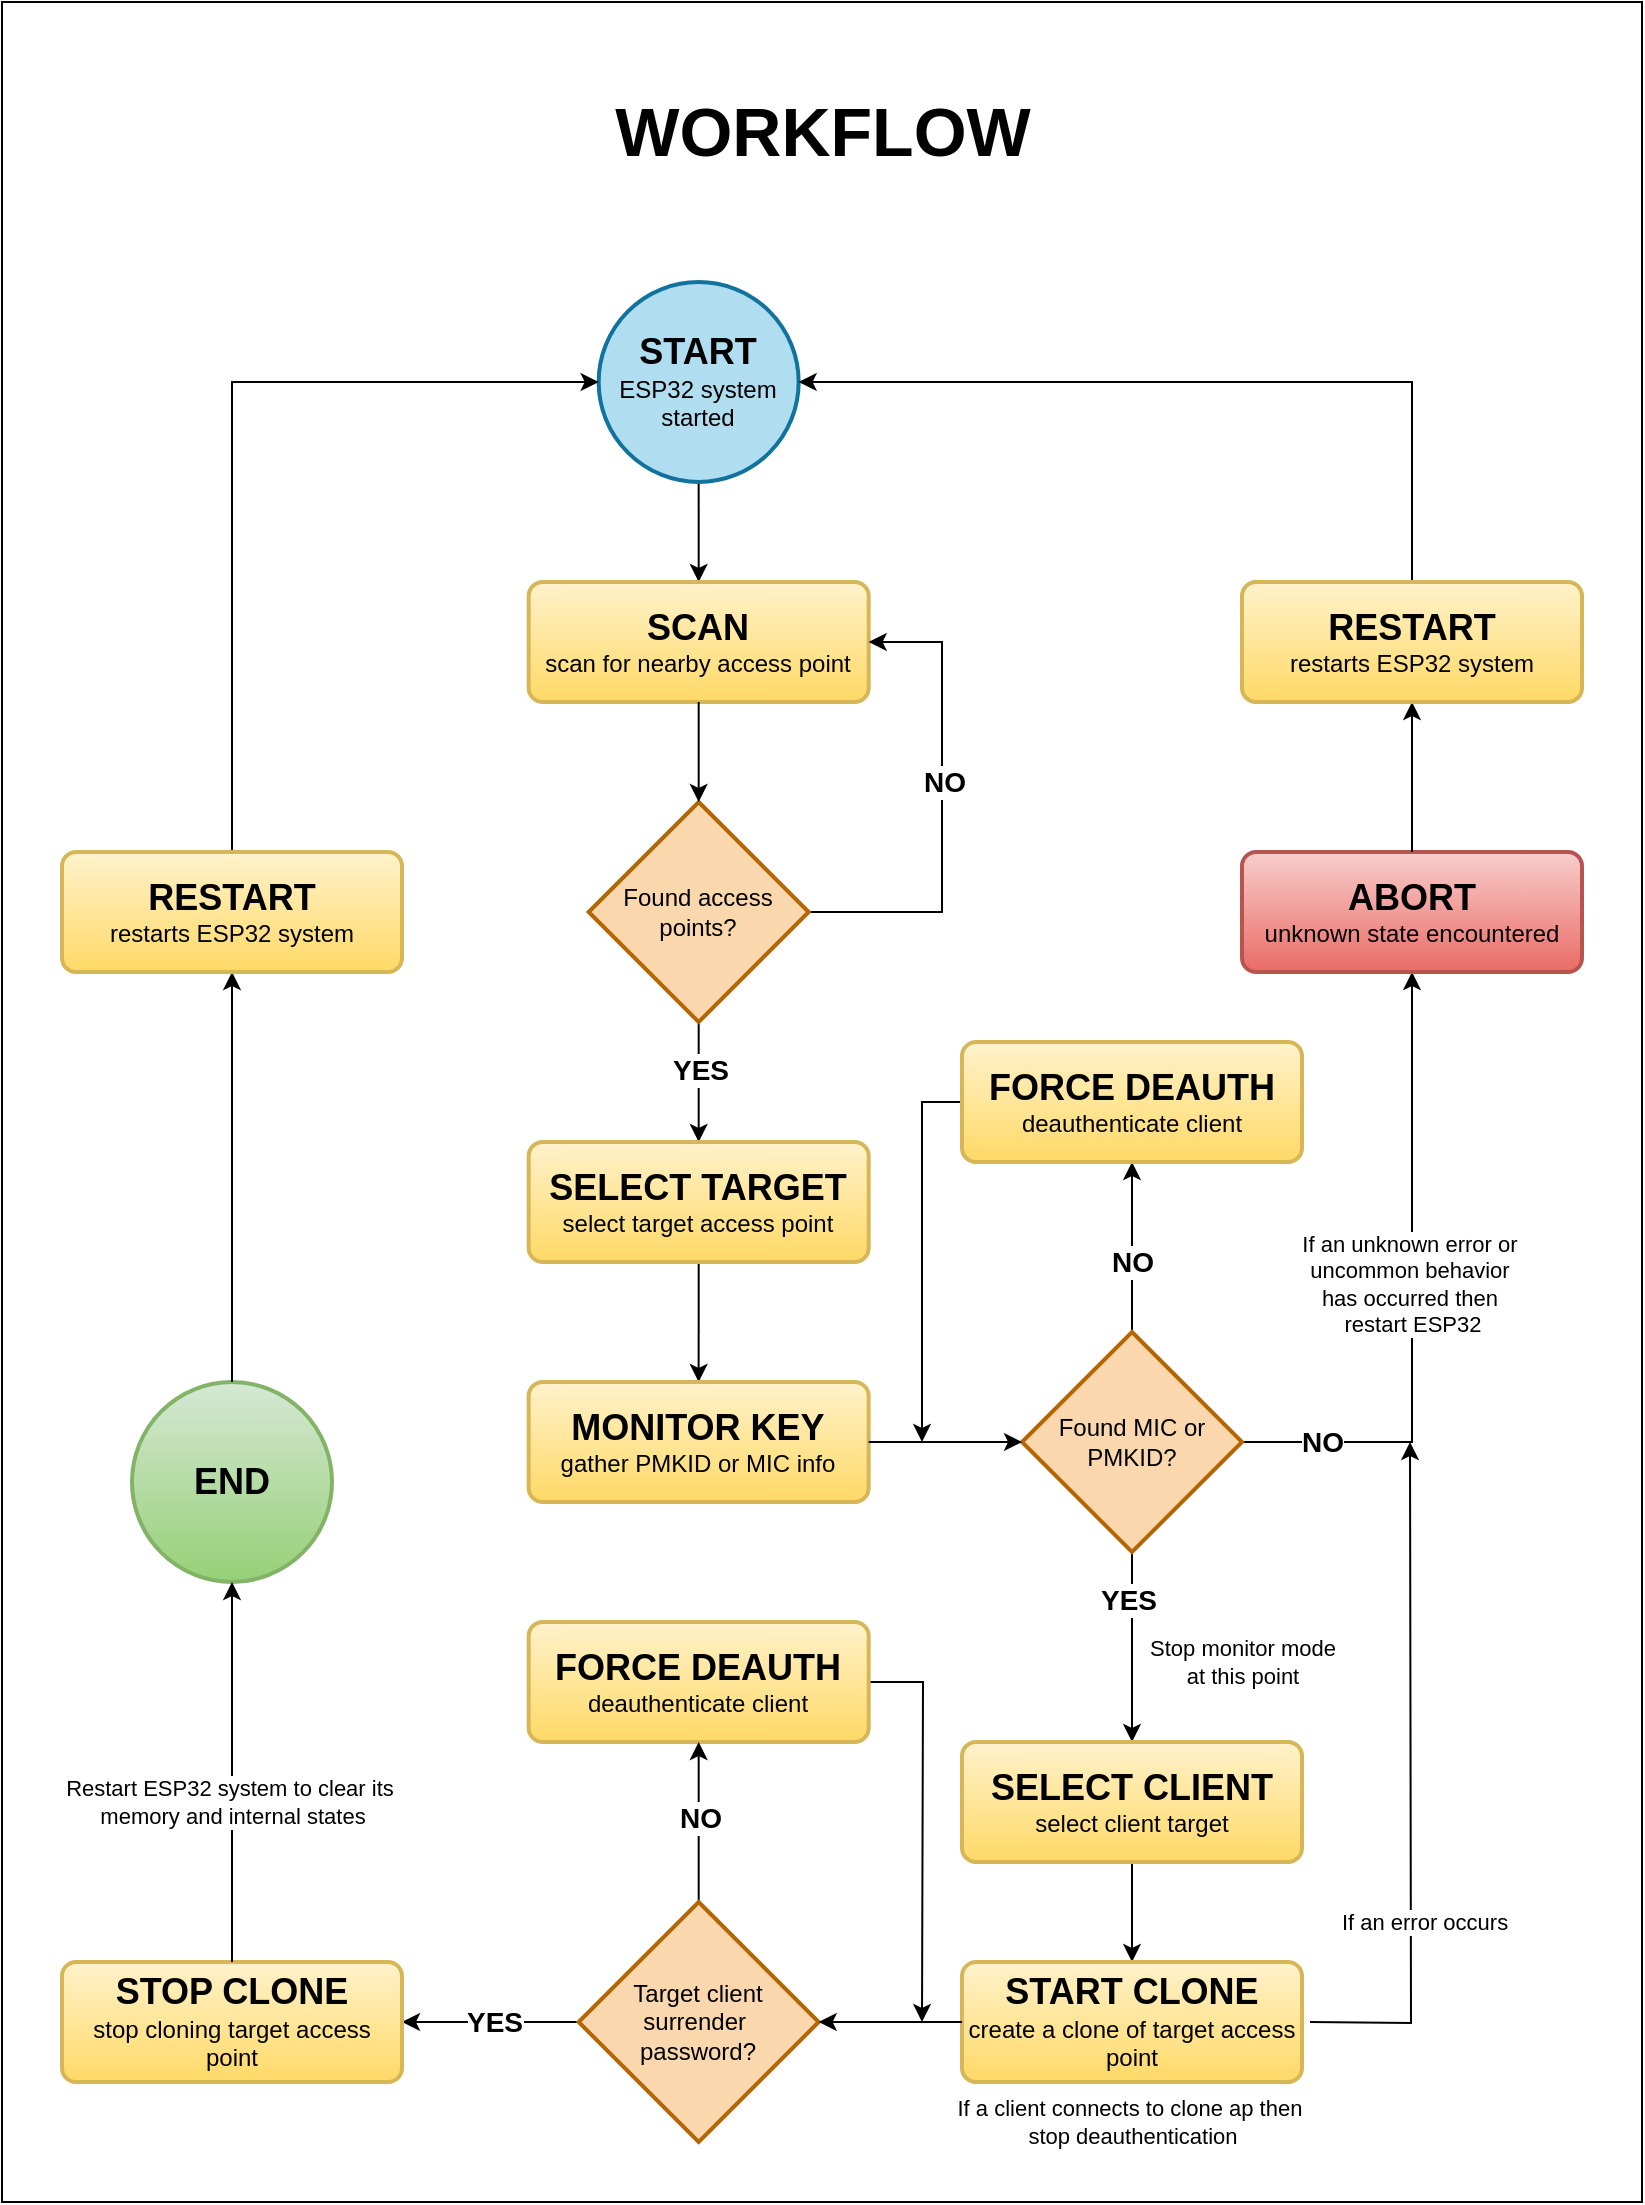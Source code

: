 <mxfile version="24.7.13">
  <diagram name="Page-1" id="7qdrNlaKV9F5GlL-gxm-">
    <mxGraphModel dx="2607" dy="1356" grid="1" gridSize="10" guides="1" tooltips="1" connect="1" arrows="1" fold="1" page="1" pageScale="1" pageWidth="850" pageHeight="1100" math="0" shadow="0">
      <root>
        <mxCell id="0" />
        <mxCell id="1" parent="0" />
        <mxCell id="1T0cC1ujduN68U7muhWT-10" value="" style="rounded=0;whiteSpace=wrap;html=1;" vertex="1" parent="1">
          <mxGeometry x="10" width="820" height="1100" as="geometry" />
        </mxCell>
        <mxCell id="oIa77kfBeQP7X01vgW1A-3" style="edgeStyle=orthogonalEdgeStyle;rounded=0;orthogonalLoop=1;jettySize=auto;html=1;entryX=0.5;entryY=0;entryDx=0;entryDy=0;exitX=0.5;exitY=1;exitDx=0;exitDy=0;exitPerimeter=0;" parent="1" source="oIa77kfBeQP7X01vgW1A-38" target="oIa77kfBeQP7X01vgW1A-2" edge="1">
          <mxGeometry relative="1" as="geometry">
            <mxPoint x="358.333" y="240.0" as="sourcePoint" />
          </mxGeometry>
        </mxCell>
        <mxCell id="oIa77kfBeQP7X01vgW1A-2" value="&lt;div style=&quot;&quot;&gt;&lt;font style=&quot;font-size: 18px;&quot;&gt;&lt;b&gt;SCAN&lt;/b&gt;&lt;/font&gt;&lt;/div&gt;&lt;div style=&quot;&quot;&gt;&lt;font style=&quot;font-size: 12px;&quot;&gt;scan for nearby access point&lt;/font&gt;&lt;/div&gt;" style="rounded=1;whiteSpace=wrap;html=1;absoluteArcSize=1;arcSize=14;strokeWidth=2;fillColor=#fff2cc;strokeColor=#d6b656;gradientColor=#ffd966;" parent="1" vertex="1">
          <mxGeometry x="273.34" y="290" width="170" height="60" as="geometry" />
        </mxCell>
        <mxCell id="oIa77kfBeQP7X01vgW1A-5" style="edgeStyle=orthogonalEdgeStyle;rounded=0;orthogonalLoop=1;jettySize=auto;html=1;entryX=1;entryY=0.5;entryDx=0;entryDy=0;exitX=1;exitY=0.5;exitDx=0;exitDy=0;exitPerimeter=0;" parent="1" source="oIa77kfBeQP7X01vgW1A-4" target="oIa77kfBeQP7X01vgW1A-2" edge="1">
          <mxGeometry relative="1" as="geometry">
            <mxPoint x="570" y="390" as="targetPoint" />
            <Array as="points">
              <mxPoint x="480" y="455" />
              <mxPoint x="480" y="320" />
            </Array>
          </mxGeometry>
        </mxCell>
        <mxCell id="oIa77kfBeQP7X01vgW1A-7" value="&lt;b&gt;NO&lt;/b&gt;" style="edgeLabel;html=1;align=center;verticalAlign=middle;resizable=0;points=[];fontSize=14;" parent="oIa77kfBeQP7X01vgW1A-5" vertex="1" connectable="0">
          <mxGeometry x="-0.729" y="-1" relative="1" as="geometry">
            <mxPoint x="35" y="-66" as="offset" />
          </mxGeometry>
        </mxCell>
        <mxCell id="oIa77kfBeQP7X01vgW1A-10" style="edgeStyle=orthogonalEdgeStyle;rounded=0;orthogonalLoop=1;jettySize=auto;html=1;exitX=0.5;exitY=1;exitDx=0;exitDy=0;exitPerimeter=0;entryX=0.5;entryY=0;entryDx=0;entryDy=0;" parent="1" source="oIa77kfBeQP7X01vgW1A-4" target="oIa77kfBeQP7X01vgW1A-9" edge="1">
          <mxGeometry relative="1" as="geometry" />
        </mxCell>
        <mxCell id="oIa77kfBeQP7X01vgW1A-22" value="&lt;b&gt;&lt;font style=&quot;font-size: 14px;&quot;&gt;YES&lt;/font&gt;&lt;/b&gt;" style="edgeLabel;html=1;align=center;verticalAlign=middle;resizable=0;points=[];" parent="oIa77kfBeQP7X01vgW1A-10" vertex="1" connectable="0">
          <mxGeometry x="-0.206" y="-3" relative="1" as="geometry">
            <mxPoint x="3" as="offset" />
          </mxGeometry>
        </mxCell>
        <mxCell id="oIa77kfBeQP7X01vgW1A-4" value="Found access points?" style="strokeWidth=2;html=1;shape=mxgraph.flowchart.decision;whiteSpace=wrap;fillColor=#fad7ac;strokeColor=#b46504;" parent="1" vertex="1">
          <mxGeometry x="303.34" y="400" width="110" height="110" as="geometry" />
        </mxCell>
        <mxCell id="oIa77kfBeQP7X01vgW1A-6" style="edgeStyle=orthogonalEdgeStyle;rounded=0;orthogonalLoop=1;jettySize=auto;html=1;exitX=0.5;exitY=1;exitDx=0;exitDy=0;entryX=0.5;entryY=0;entryDx=0;entryDy=0;entryPerimeter=0;" parent="1" source="oIa77kfBeQP7X01vgW1A-2" target="oIa77kfBeQP7X01vgW1A-4" edge="1">
          <mxGeometry relative="1" as="geometry" />
        </mxCell>
        <mxCell id="oIa77kfBeQP7X01vgW1A-13" style="edgeStyle=orthogonalEdgeStyle;rounded=0;orthogonalLoop=1;jettySize=auto;html=1;exitX=0.5;exitY=1;exitDx=0;exitDy=0;entryX=0.5;entryY=0;entryDx=0;entryDy=0;" parent="1" source="oIa77kfBeQP7X01vgW1A-9" target="oIa77kfBeQP7X01vgW1A-12" edge="1">
          <mxGeometry relative="1" as="geometry" />
        </mxCell>
        <mxCell id="oIa77kfBeQP7X01vgW1A-9" value="&lt;div style=&quot;&quot;&gt;&lt;font style=&quot;font-size: 18px;&quot;&gt;&lt;b&gt;SELECT TARGET&lt;/b&gt;&lt;/font&gt;&lt;/div&gt;&lt;div style=&quot;&quot;&gt;&lt;font style=&quot;font-size: 12px;&quot;&gt;select target access point&lt;/font&gt;&lt;/div&gt;" style="rounded=1;whiteSpace=wrap;html=1;absoluteArcSize=1;arcSize=14;strokeWidth=2;fillColor=#fff2cc;gradientColor=#ffd966;strokeColor=#d6b656;" parent="1" vertex="1">
          <mxGeometry x="273.34" y="570" width="170" height="60" as="geometry" />
        </mxCell>
        <mxCell id="oIa77kfBeQP7X01vgW1A-12" value="&lt;div&gt;&lt;span style=&quot;font-size: 18px;&quot;&gt;&lt;b&gt;MONITOR KEY&lt;/b&gt;&lt;/span&gt;&lt;/div&gt;&lt;div&gt;gather PMKID or MIC info&lt;/div&gt;" style="rounded=1;whiteSpace=wrap;html=1;absoluteArcSize=1;arcSize=14;strokeWidth=2;fillColor=#fff2cc;gradientColor=#ffd966;strokeColor=#d6b656;" parent="1" vertex="1">
          <mxGeometry x="273.33" y="690" width="170" height="60" as="geometry" />
        </mxCell>
        <mxCell id="si8x5eo3FcuWUYXSkawT-3" style="edgeStyle=orthogonalEdgeStyle;rounded=0;orthogonalLoop=1;jettySize=auto;html=1;exitX=1;exitY=0.5;exitDx=0;exitDy=0;exitPerimeter=0;entryX=0.5;entryY=1;entryDx=0;entryDy=0;" parent="1" source="oIa77kfBeQP7X01vgW1A-14" target="si8x5eo3FcuWUYXSkawT-2" edge="1">
          <mxGeometry relative="1" as="geometry" />
        </mxCell>
        <mxCell id="si8x5eo3FcuWUYXSkawT-6" value="If an unknown error or&amp;nbsp;&lt;div&gt;uncommon behavior&amp;nbsp;&lt;/div&gt;&lt;div&gt;has occurred then&amp;nbsp;&lt;/div&gt;&lt;div&gt;restart ESP32&lt;/div&gt;" style="edgeLabel;html=1;align=center;verticalAlign=middle;resizable=0;points=[];" parent="si8x5eo3FcuWUYXSkawT-3" vertex="1" connectable="0">
          <mxGeometry x="0.222" y="3" relative="1" as="geometry">
            <mxPoint x="3" y="31" as="offset" />
          </mxGeometry>
        </mxCell>
        <mxCell id="si8x5eo3FcuWUYXSkawT-35" value="&lt;b&gt;&lt;font style=&quot;font-size: 14px;&quot;&gt;NO&lt;/font&gt;&lt;/b&gt;" style="edgeLabel;html=1;align=center;verticalAlign=middle;resizable=0;points=[];" parent="si8x5eo3FcuWUYXSkawT-3" vertex="1" connectable="0">
          <mxGeometry x="-0.714" y="-1" relative="1" as="geometry">
            <mxPoint x="-6" y="-1" as="offset" />
          </mxGeometry>
        </mxCell>
        <mxCell id="si8x5eo3FcuWUYXSkawT-7" style="edgeStyle=orthogonalEdgeStyle;rounded=0;orthogonalLoop=1;jettySize=auto;html=1;exitX=0.5;exitY=0;exitDx=0;exitDy=0;exitPerimeter=0;entryX=0.5;entryY=1;entryDx=0;entryDy=0;" parent="1" source="oIa77kfBeQP7X01vgW1A-14" target="oIa77kfBeQP7X01vgW1A-19" edge="1">
          <mxGeometry relative="1" as="geometry" />
        </mxCell>
        <mxCell id="si8x5eo3FcuWUYXSkawT-10" value="&lt;font style=&quot;font-size: 14px;&quot;&gt;&lt;b&gt;NO&lt;/b&gt;&lt;/font&gt;" style="edgeLabel;html=1;align=center;verticalAlign=middle;resizable=0;points=[];" parent="si8x5eo3FcuWUYXSkawT-7" vertex="1" connectable="0">
          <mxGeometry x="-0.2" y="2" relative="1" as="geometry">
            <mxPoint x="2" y="-1" as="offset" />
          </mxGeometry>
        </mxCell>
        <mxCell id="si8x5eo3FcuWUYXSkawT-12" style="edgeStyle=orthogonalEdgeStyle;rounded=0;orthogonalLoop=1;jettySize=auto;html=1;entryX=0.5;entryY=0;entryDx=0;entryDy=0;" parent="1" source="oIa77kfBeQP7X01vgW1A-14" target="oIa77kfBeQP7X01vgW1A-23" edge="1">
          <mxGeometry relative="1" as="geometry" />
        </mxCell>
        <mxCell id="si8x5eo3FcuWUYXSkawT-13" value="Stop monitor mode&lt;div&gt;at this point&lt;/div&gt;" style="edgeLabel;html=1;align=center;verticalAlign=middle;resizable=0;points=[];" parent="si8x5eo3FcuWUYXSkawT-12" vertex="1" connectable="0">
          <mxGeometry x="-0.271" y="-2" relative="1" as="geometry">
            <mxPoint x="57" y="20" as="offset" />
          </mxGeometry>
        </mxCell>
        <mxCell id="si8x5eo3FcuWUYXSkawT-34" value="&lt;font style=&quot;font-size: 14px;&quot;&gt;&lt;b&gt;YES&lt;/b&gt;&lt;/font&gt;" style="edgeLabel;html=1;align=center;verticalAlign=middle;resizable=0;points=[];" parent="si8x5eo3FcuWUYXSkawT-12" vertex="1" connectable="0">
          <mxGeometry x="-0.195" y="-2" relative="1" as="geometry">
            <mxPoint y="-14" as="offset" />
          </mxGeometry>
        </mxCell>
        <mxCell id="oIa77kfBeQP7X01vgW1A-14" value="Found MIC or PMKID?" style="strokeWidth=2;html=1;shape=mxgraph.flowchart.decision;whiteSpace=wrap;fillColor=#fad7ac;strokeColor=#b46504;" parent="1" vertex="1">
          <mxGeometry x="520" y="665" width="110" height="110" as="geometry" />
        </mxCell>
        <mxCell id="oIa77kfBeQP7X01vgW1A-18" style="edgeStyle=orthogonalEdgeStyle;rounded=0;orthogonalLoop=1;jettySize=auto;html=1;exitX=1;exitY=0.5;exitDx=0;exitDy=0;entryX=0;entryY=0.5;entryDx=0;entryDy=0;entryPerimeter=0;" parent="1" source="oIa77kfBeQP7X01vgW1A-12" target="oIa77kfBeQP7X01vgW1A-14" edge="1">
          <mxGeometry relative="1" as="geometry" />
        </mxCell>
        <mxCell id="si8x5eo3FcuWUYXSkawT-9" style="edgeStyle=orthogonalEdgeStyle;rounded=0;orthogonalLoop=1;jettySize=auto;html=1;exitX=0;exitY=0.5;exitDx=0;exitDy=0;" parent="1" source="oIa77kfBeQP7X01vgW1A-19" edge="1">
          <mxGeometry relative="1" as="geometry">
            <mxPoint x="470" y="720" as="targetPoint" />
          </mxGeometry>
        </mxCell>
        <mxCell id="oIa77kfBeQP7X01vgW1A-19" value="&lt;div style=&quot;&quot;&gt;&lt;span style=&quot;background-color: initial; font-size: 18px;&quot;&gt;&lt;b&gt;FORCE DEAUTH&lt;/b&gt;&lt;/span&gt;&lt;/div&gt;&lt;div style=&quot;&quot;&gt;deauthenticate client&lt;/div&gt;" style="rounded=1;whiteSpace=wrap;html=1;absoluteArcSize=1;arcSize=14;strokeWidth=2;fillColor=#fff2cc;gradientColor=#ffd966;strokeColor=#d6b656;" parent="1" vertex="1">
          <mxGeometry x="490" y="520" width="170" height="60" as="geometry" />
        </mxCell>
        <mxCell id="1T0cC1ujduN68U7muhWT-2" style="edgeStyle=orthogonalEdgeStyle;rounded=0;orthogonalLoop=1;jettySize=auto;html=1;" edge="1" parent="1" source="oIa77kfBeQP7X01vgW1A-23" target="1T0cC1ujduN68U7muhWT-1">
          <mxGeometry relative="1" as="geometry" />
        </mxCell>
        <mxCell id="oIa77kfBeQP7X01vgW1A-23" value="&lt;div&gt;&lt;span style=&quot;font-size: 18px;&quot;&gt;&lt;b&gt;SELECT CLIENT&lt;/b&gt;&lt;/span&gt;&lt;/div&gt;&lt;div&gt;&lt;span style=&quot;font-size: 12px;&quot;&gt;select client target&lt;/span&gt;&lt;/div&gt;" style="rounded=1;whiteSpace=wrap;html=1;absoluteArcSize=1;arcSize=14;strokeWidth=2;fillColor=#fff2cc;gradientColor=#ffd966;strokeColor=#d6b656;" parent="1" vertex="1">
          <mxGeometry x="490" y="870" width="170" height="60" as="geometry" />
        </mxCell>
        <mxCell id="1T0cC1ujduN68U7muhWT-6" style="edgeStyle=orthogonalEdgeStyle;rounded=0;orthogonalLoop=1;jettySize=auto;html=1;" edge="1" parent="1" source="oIa77kfBeQP7X01vgW1A-27">
          <mxGeometry relative="1" as="geometry">
            <mxPoint x="470.0" y="1010.0" as="targetPoint" />
          </mxGeometry>
        </mxCell>
        <mxCell id="oIa77kfBeQP7X01vgW1A-27" value="&lt;div&gt;&lt;span style=&quot;background-color: initial; font-size: 18px;&quot;&gt;&lt;b&gt;FORCE DEAUTH&lt;/b&gt;&lt;/span&gt;&lt;/div&gt;&lt;div&gt;&lt;font style=&quot;font-size: 12px;&quot;&gt;deauthenticate client&lt;/font&gt;&lt;/div&gt;&lt;div&gt;&lt;/div&gt;" style="rounded=1;whiteSpace=wrap;html=1;absoluteArcSize=1;arcSize=14;strokeWidth=2;fillColor=#fff2cc;gradientColor=#ffd966;strokeColor=#d6b656;" parent="1" vertex="1">
          <mxGeometry x="273.34" y="810" width="170" height="60" as="geometry" />
        </mxCell>
        <mxCell id="si8x5eo3FcuWUYXSkawT-21" style="edgeStyle=orthogonalEdgeStyle;rounded=0;orthogonalLoop=1;jettySize=auto;html=1;entryX=1;entryY=0.5;entryDx=0;entryDy=0;" parent="1" source="oIa77kfBeQP7X01vgW1A-29" target="oIa77kfBeQP7X01vgW1A-33" edge="1">
          <mxGeometry relative="1" as="geometry" />
        </mxCell>
        <mxCell id="si8x5eo3FcuWUYXSkawT-22" value="&lt;b&gt;&lt;font style=&quot;font-size: 14px;&quot;&gt;YES&lt;/font&gt;&lt;/b&gt;" style="edgeLabel;html=1;align=center;verticalAlign=middle;resizable=0;points=[];" parent="si8x5eo3FcuWUYXSkawT-21" vertex="1" connectable="0">
          <mxGeometry x="-0.021" relative="1" as="geometry">
            <mxPoint as="offset" />
          </mxGeometry>
        </mxCell>
        <mxCell id="1T0cC1ujduN68U7muhWT-4" style="edgeStyle=orthogonalEdgeStyle;rounded=0;orthogonalLoop=1;jettySize=auto;html=1;exitX=0.5;exitY=0;exitDx=0;exitDy=0;exitPerimeter=0;" edge="1" parent="1" source="oIa77kfBeQP7X01vgW1A-29" target="oIa77kfBeQP7X01vgW1A-27">
          <mxGeometry relative="1" as="geometry" />
        </mxCell>
        <mxCell id="1T0cC1ujduN68U7muhWT-5" value="&lt;font style=&quot;font-size: 14px;&quot;&gt;&lt;b&gt;NO&lt;/b&gt;&lt;/font&gt;" style="edgeLabel;html=1;align=center;verticalAlign=middle;resizable=0;points=[];" vertex="1" connectable="0" parent="1T0cC1ujduN68U7muhWT-4">
          <mxGeometry x="0.057" y="-3" relative="1" as="geometry">
            <mxPoint x="-3" as="offset" />
          </mxGeometry>
        </mxCell>
        <mxCell id="oIa77kfBeQP7X01vgW1A-29" value="Target client surrender&amp;nbsp;&lt;div&gt;password?&lt;/div&gt;" style="strokeWidth=2;html=1;shape=mxgraph.flowchart.decision;whiteSpace=wrap;fillColor=#fad7ac;strokeColor=#b46504;" parent="1" vertex="1">
          <mxGeometry x="298.34" y="950" width="120" height="120" as="geometry" />
        </mxCell>
        <mxCell id="oIa77kfBeQP7X01vgW1A-33" value="&lt;b&gt;&lt;font style=&quot;font-size: 18px;&quot;&gt;STOP CLONE&lt;/font&gt;&lt;/b&gt;&lt;div&gt;&lt;font style=&quot;font-size: 12px;&quot;&gt;stop cloning target access point&lt;/font&gt;&lt;/div&gt;" style="rounded=1;whiteSpace=wrap;html=1;absoluteArcSize=1;arcSize=14;strokeWidth=2;fillColor=#fff2cc;strokeColor=#d6b656;gradientColor=#ffd966;" parent="1" vertex="1">
          <mxGeometry x="40" y="980" width="170" height="60" as="geometry" />
        </mxCell>
        <mxCell id="oIa77kfBeQP7X01vgW1A-38" value="&lt;b&gt;&lt;font style=&quot;font-size: 18px;&quot;&gt;START&lt;/font&gt;&lt;/b&gt;&lt;div&gt;&lt;font style=&quot;font-size: 12px;&quot;&gt;ESP32 system started&lt;/font&gt;&lt;/div&gt;" style="strokeWidth=2;html=1;shape=mxgraph.flowchart.start_2;whiteSpace=wrap;fillColor=#b1ddf0;strokeColor=#10739e;" parent="1" vertex="1">
          <mxGeometry x="308.33" y="140" width="100" height="100" as="geometry" />
        </mxCell>
        <mxCell id="oIa77kfBeQP7X01vgW1A-42" value="&lt;div&gt;&lt;b&gt;WORKFLOW&lt;/b&gt;&lt;/div&gt;" style="text;html=1;align=center;verticalAlign=middle;whiteSpace=wrap;rounded=0;fontSize=34;" parent="1" vertex="1">
          <mxGeometry x="152.5" y="30" width="535" height="70" as="geometry" />
        </mxCell>
        <mxCell id="si8x5eo3FcuWUYXSkawT-2" value="&lt;div&gt;&lt;font style=&quot;font-size: 18px;&quot;&gt;&lt;b&gt;ABORT&lt;/b&gt;&lt;/font&gt;&lt;/div&gt;&lt;div&gt;&lt;font style=&quot;font-size: 12px;&quot;&gt;unknown state encountered&lt;/font&gt;&lt;/div&gt;" style="rounded=1;whiteSpace=wrap;html=1;absoluteArcSize=1;arcSize=14;strokeWidth=2;fillColor=#f8cecc;strokeColor=#b85450;gradientColor=#ea6b66;" parent="1" vertex="1">
          <mxGeometry x="630" y="425" width="170" height="60" as="geometry" />
        </mxCell>
        <mxCell id="si8x5eo3FcuWUYXSkawT-4" style="edgeStyle=orthogonalEdgeStyle;rounded=0;orthogonalLoop=1;jettySize=auto;html=1;exitX=0.5;exitY=0;exitDx=0;exitDy=0;entryX=1;entryY=0.5;entryDx=0;entryDy=0;entryPerimeter=0;" parent="1" source="si8x5eo3FcuWUYXSkawT-27" target="oIa77kfBeQP7X01vgW1A-38" edge="1">
          <mxGeometry relative="1" as="geometry" />
        </mxCell>
        <mxCell id="si8x5eo3FcuWUYXSkawT-23" value="&lt;b&gt;&lt;font style=&quot;font-size: 18px;&quot;&gt;END&lt;/font&gt;&lt;/b&gt;" style="strokeWidth=2;html=1;shape=mxgraph.flowchart.start_2;whiteSpace=wrap;fillColor=#d5e8d4;strokeColor=#82b366;gradientColor=#97d077;" parent="1" vertex="1">
          <mxGeometry x="75.0" y="690" width="100" height="100" as="geometry" />
        </mxCell>
        <mxCell id="si8x5eo3FcuWUYXSkawT-24" style="edgeStyle=orthogonalEdgeStyle;rounded=0;orthogonalLoop=1;jettySize=auto;html=1;exitX=0.5;exitY=0;exitDx=0;exitDy=0;entryX=0.5;entryY=1;entryDx=0;entryDy=0;entryPerimeter=0;" parent="1" source="oIa77kfBeQP7X01vgW1A-33" target="si8x5eo3FcuWUYXSkawT-23" edge="1">
          <mxGeometry relative="1" as="geometry" />
        </mxCell>
        <mxCell id="si8x5eo3FcuWUYXSkawT-25" style="edgeStyle=orthogonalEdgeStyle;rounded=0;orthogonalLoop=1;jettySize=auto;html=1;exitX=0.5;exitY=0;exitDx=0;exitDy=0;exitPerimeter=0;entryX=0;entryY=0.5;entryDx=0;entryDy=0;entryPerimeter=0;" parent="1" source="si8x5eo3FcuWUYXSkawT-29" target="oIa77kfBeQP7X01vgW1A-38" edge="1">
          <mxGeometry relative="1" as="geometry" />
        </mxCell>
        <mxCell id="si8x5eo3FcuWUYXSkawT-28" value="" style="edgeStyle=orthogonalEdgeStyle;rounded=0;orthogonalLoop=1;jettySize=auto;html=1;exitX=0.5;exitY=0;exitDx=0;exitDy=0;entryX=0.5;entryY=1;entryDx=0;entryDy=0;" parent="1" source="si8x5eo3FcuWUYXSkawT-2" target="si8x5eo3FcuWUYXSkawT-27" edge="1">
          <mxGeometry relative="1" as="geometry">
            <mxPoint x="715" y="425" as="sourcePoint" />
            <mxPoint x="408" y="190" as="targetPoint" />
          </mxGeometry>
        </mxCell>
        <mxCell id="si8x5eo3FcuWUYXSkawT-27" value="&lt;div&gt;&lt;span style=&quot;font-size: 18px;&quot;&gt;&lt;b&gt;RESTART&lt;/b&gt;&lt;/span&gt;&lt;/div&gt;&lt;div&gt;&lt;font style=&quot;font-size: 12px;&quot;&gt;restarts ESP32 system&lt;/font&gt;&lt;/div&gt;" style="rounded=1;whiteSpace=wrap;html=1;absoluteArcSize=1;arcSize=14;strokeWidth=2;fillColor=#fff2cc;strokeColor=#d6b656;gradientColor=#ffd966;" parent="1" vertex="1">
          <mxGeometry x="630" y="290" width="170" height="60" as="geometry" />
        </mxCell>
        <mxCell id="si8x5eo3FcuWUYXSkawT-30" value="" style="edgeStyle=orthogonalEdgeStyle;rounded=0;orthogonalLoop=1;jettySize=auto;html=1;exitX=0.5;exitY=0;exitDx=0;exitDy=0;exitPerimeter=0;entryX=0.5;entryY=1;entryDx=0;entryDy=0;" parent="1" source="si8x5eo3FcuWUYXSkawT-23" target="si8x5eo3FcuWUYXSkawT-29" edge="1">
          <mxGeometry relative="1" as="geometry">
            <mxPoint x="125" y="710" as="sourcePoint" />
            <mxPoint x="308" y="190" as="targetPoint" />
          </mxGeometry>
        </mxCell>
        <mxCell id="si8x5eo3FcuWUYXSkawT-31" value="Restart ESP32 system to clear its&amp;nbsp;&lt;div&gt;memory and internal states&lt;/div&gt;" style="edgeLabel;html=1;align=center;verticalAlign=middle;resizable=0;points=[];" parent="si8x5eo3FcuWUYXSkawT-30" vertex="1" connectable="0">
          <mxGeometry x="-0.258" y="1" relative="1" as="geometry">
            <mxPoint x="1" y="286" as="offset" />
          </mxGeometry>
        </mxCell>
        <mxCell id="si8x5eo3FcuWUYXSkawT-29" value="&lt;div&gt;&lt;span style=&quot;font-size: 18px;&quot;&gt;&lt;b&gt;RESTART&lt;/b&gt;&lt;/span&gt;&lt;/div&gt;&lt;div&gt;&lt;font style=&quot;font-size: 12px;&quot;&gt;restarts ESP32 system&lt;/font&gt;&lt;/div&gt;" style="rounded=1;whiteSpace=wrap;html=1;absoluteArcSize=1;arcSize=14;strokeWidth=2;fillColor=#fff2cc;strokeColor=#d6b656;gradientColor=#ffd966;" parent="1" vertex="1">
          <mxGeometry x="40" y="425" width="170" height="60" as="geometry" />
        </mxCell>
        <mxCell id="1T0cC1ujduN68U7muhWT-7" style="edgeStyle=orthogonalEdgeStyle;rounded=0;orthogonalLoop=1;jettySize=auto;html=1;exitX=1;exitY=0.5;exitDx=0;exitDy=0;" edge="1" parent="1">
          <mxGeometry relative="1" as="geometry">
            <mxPoint x="714" y="720" as="targetPoint" />
            <mxPoint x="664" y="1010" as="sourcePoint" />
          </mxGeometry>
        </mxCell>
        <mxCell id="1T0cC1ujduN68U7muhWT-8" value="If an error occurs" style="edgeLabel;html=1;align=center;verticalAlign=middle;resizable=0;points=[];" vertex="1" connectable="0" parent="1T0cC1ujduN68U7muhWT-7">
          <mxGeometry x="-0.279" y="1" relative="1" as="geometry">
            <mxPoint x="7" y="22" as="offset" />
          </mxGeometry>
        </mxCell>
        <mxCell id="1T0cC1ujduN68U7muhWT-1" value="&lt;div&gt;&lt;span style=&quot;background-color: initial;&quot;&gt;&lt;span style=&quot;font-size: 18px;&quot;&gt;&lt;b&gt;START CLONE&lt;/b&gt;&lt;/span&gt;&lt;/span&gt;&lt;/div&gt;&lt;div&gt;&lt;span style=&quot;background-color: initial;&quot;&gt;create a clone of target access point&lt;/span&gt;&lt;br&gt;&lt;/div&gt;" style="rounded=1;whiteSpace=wrap;html=1;absoluteArcSize=1;arcSize=14;strokeWidth=2;fillColor=#fff2cc;gradientColor=#ffd966;strokeColor=#d6b656;" vertex="1" parent="1">
          <mxGeometry x="490" y="980" width="170" height="60" as="geometry" />
        </mxCell>
        <mxCell id="1T0cC1ujduN68U7muhWT-3" style="edgeStyle=orthogonalEdgeStyle;rounded=0;orthogonalLoop=1;jettySize=auto;html=1;exitX=0;exitY=0.5;exitDx=0;exitDy=0;entryX=1;entryY=0.5;entryDx=0;entryDy=0;entryPerimeter=0;" edge="1" parent="1" source="1T0cC1ujduN68U7muhWT-1" target="oIa77kfBeQP7X01vgW1A-29">
          <mxGeometry relative="1" as="geometry" />
        </mxCell>
        <mxCell id="1T0cC1ujduN68U7muhWT-9" value="If a client connects to clone ap then&amp;nbsp;&lt;div&gt;stop deauthentication&lt;/div&gt;" style="edgeLabel;html=1;align=center;verticalAlign=middle;resizable=0;points=[];" vertex="1" connectable="0" parent="1">
          <mxGeometry x="575" y="1060" as="geometry" />
        </mxCell>
      </root>
    </mxGraphModel>
  </diagram>
</mxfile>
